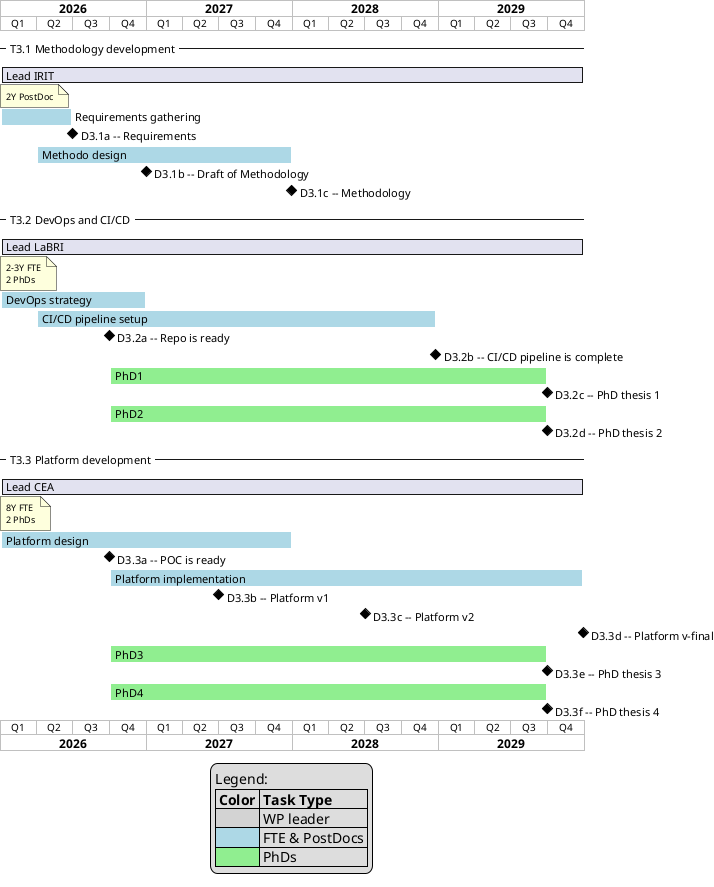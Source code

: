 @startgantt PC3GanttChart

printscale quarterly
Project starts the 1st of January 2026
' Project ends the 31st of December 2029
-- T3.1 Methodology development --
' PostDoc 2 ans
[Lead IRIT] requires 1460 days
note bottom
  2Y PostDoc
end note

[Requirements gathering] as [T3.1a] requires 182 days and is colored in LightBlue
[D3.1a -- Requirements] happens at [T3.1a]'s end

[Methodo design] as [T3.1b] requires 640 days and is colored in LightBlue
[T3.1b] starts 1st April 2026
[D3.1b -- Draft of Methodology ] happens 1st January 2027
[D3.1c -- Methodology] happens at [T3.1b]'s end

-- T3.2 DevOps and CI/CD --
' 1.5 FTE + 1.5 FTE
[Lead LaBRI] requires 1460 days
note bottom
  2-3Y FTE
  2 PhDs
end note


[DevOps strategy] as [T3.2a] requires 365 days and is colored in LightBlue
[T3.2a] starts 1st January 2026
[CI/CD pipeline setup] as [T3.2b] requires 1000 days and is colored in LightBlue
[T3.2b] starts 1st April 2026

[D3.2a -- Repo is ready] happens 1st October 2026
[D3.2b -- CI/CD pipeline is complete] happens at [T3.2b]'s end

[PhD1] as [T3.2c] requires 1095 days and is colored in LightGreen
[T3.2c] starts 1st October 2026
[D3.2c -- PhD thesis 1] happens at [T3.2c]'s end

[PhD2] as [T3.2d] requires 1095 days and is colored in LightGreen
[T3.2d] starts 1st October 2026
[D3.2d -- PhD thesis 2] happens at [T3.2d]'s end

-- T3.3 Platform development --
' 2FTE 4 years
[Lead CEA] requires 1460 days
note bottom
  8Y FTE
  2 PhDs
end note

[Platform design] as [T3.3a] requires 730 days and is colored in LightBlue
[T3.3a] starts 1st January 2026
[D3.3a -- POC is ready] happens 1st October 2026

[Platform implementation] as [T3.3b] requires 1185 days and is colored in LightBlue
[T3.3b] starts 1st October 2026
[D3.3b -- Platform v1] happens 1st July 2027
[D3.3c -- Platform v2] happens 1st July 2028
[D3.3d -- Platform v-final] happens at [T3.3b]'s end

[PhD3] as [T3.3c] requires 1095 days and is colored in LightGreen
[T3.3c] starts 1st October 2026
[D3.3e -- PhD thesis 3] happens at [T3.3c]'s end

[PhD4] as [T3.3d] requires 1095 days and is colored in LightGreen
[T3.3d] starts 1st October 2026
[D3.3f -- PhD thesis 4] happens at [T3.3d]'s end

' Legend
legend
Legend:
|= Color |= Task Type |
|<#lightgray> | WP leader |
|<#LightBlue>| FTE & PostDocs |
|<#LightGreen> | PhDs |
end legend

@endgantt

